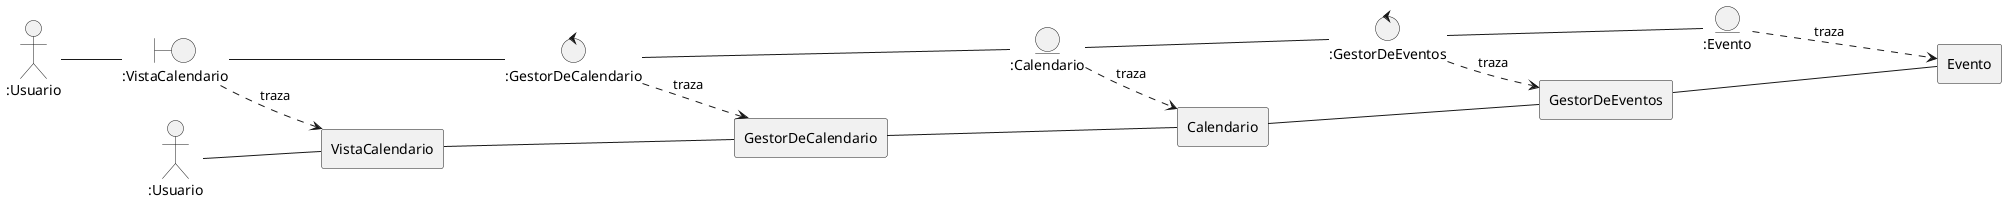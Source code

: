 @startuml UC13 Revisar Calendario Traza

left to right direction

' Análisis

Actor ":Usuario" as u_an

boundary ":VistaCalendario" as IC
control ":GestorDeCalendario" as CC
entity ":Calendario" as C
control ":GestorDeEventos" as GE
entity ":Evento" as E

u_an -- IC
IC -- CC
CC -- C
C -- GE
GE -- E

'Diseño

Actor ":Usuario" as user

agent "VistaCalendario" as DVC
agent "GestorDeCalendario" as DGC
agent "Calendario" as dcal
agent "GestorDeEventos" as DGE
agent "Evento" as devent

' Relaciones diseño

user -- DVC
IC ..> DVC : traza
CC ..> DGC : traza
C ..> dcal : traza
GE ..> DGE : traza
E ..> devent : traza
DVC---DGC
DGC----dcal
dcal---DGE
DGE----devent

@enduml